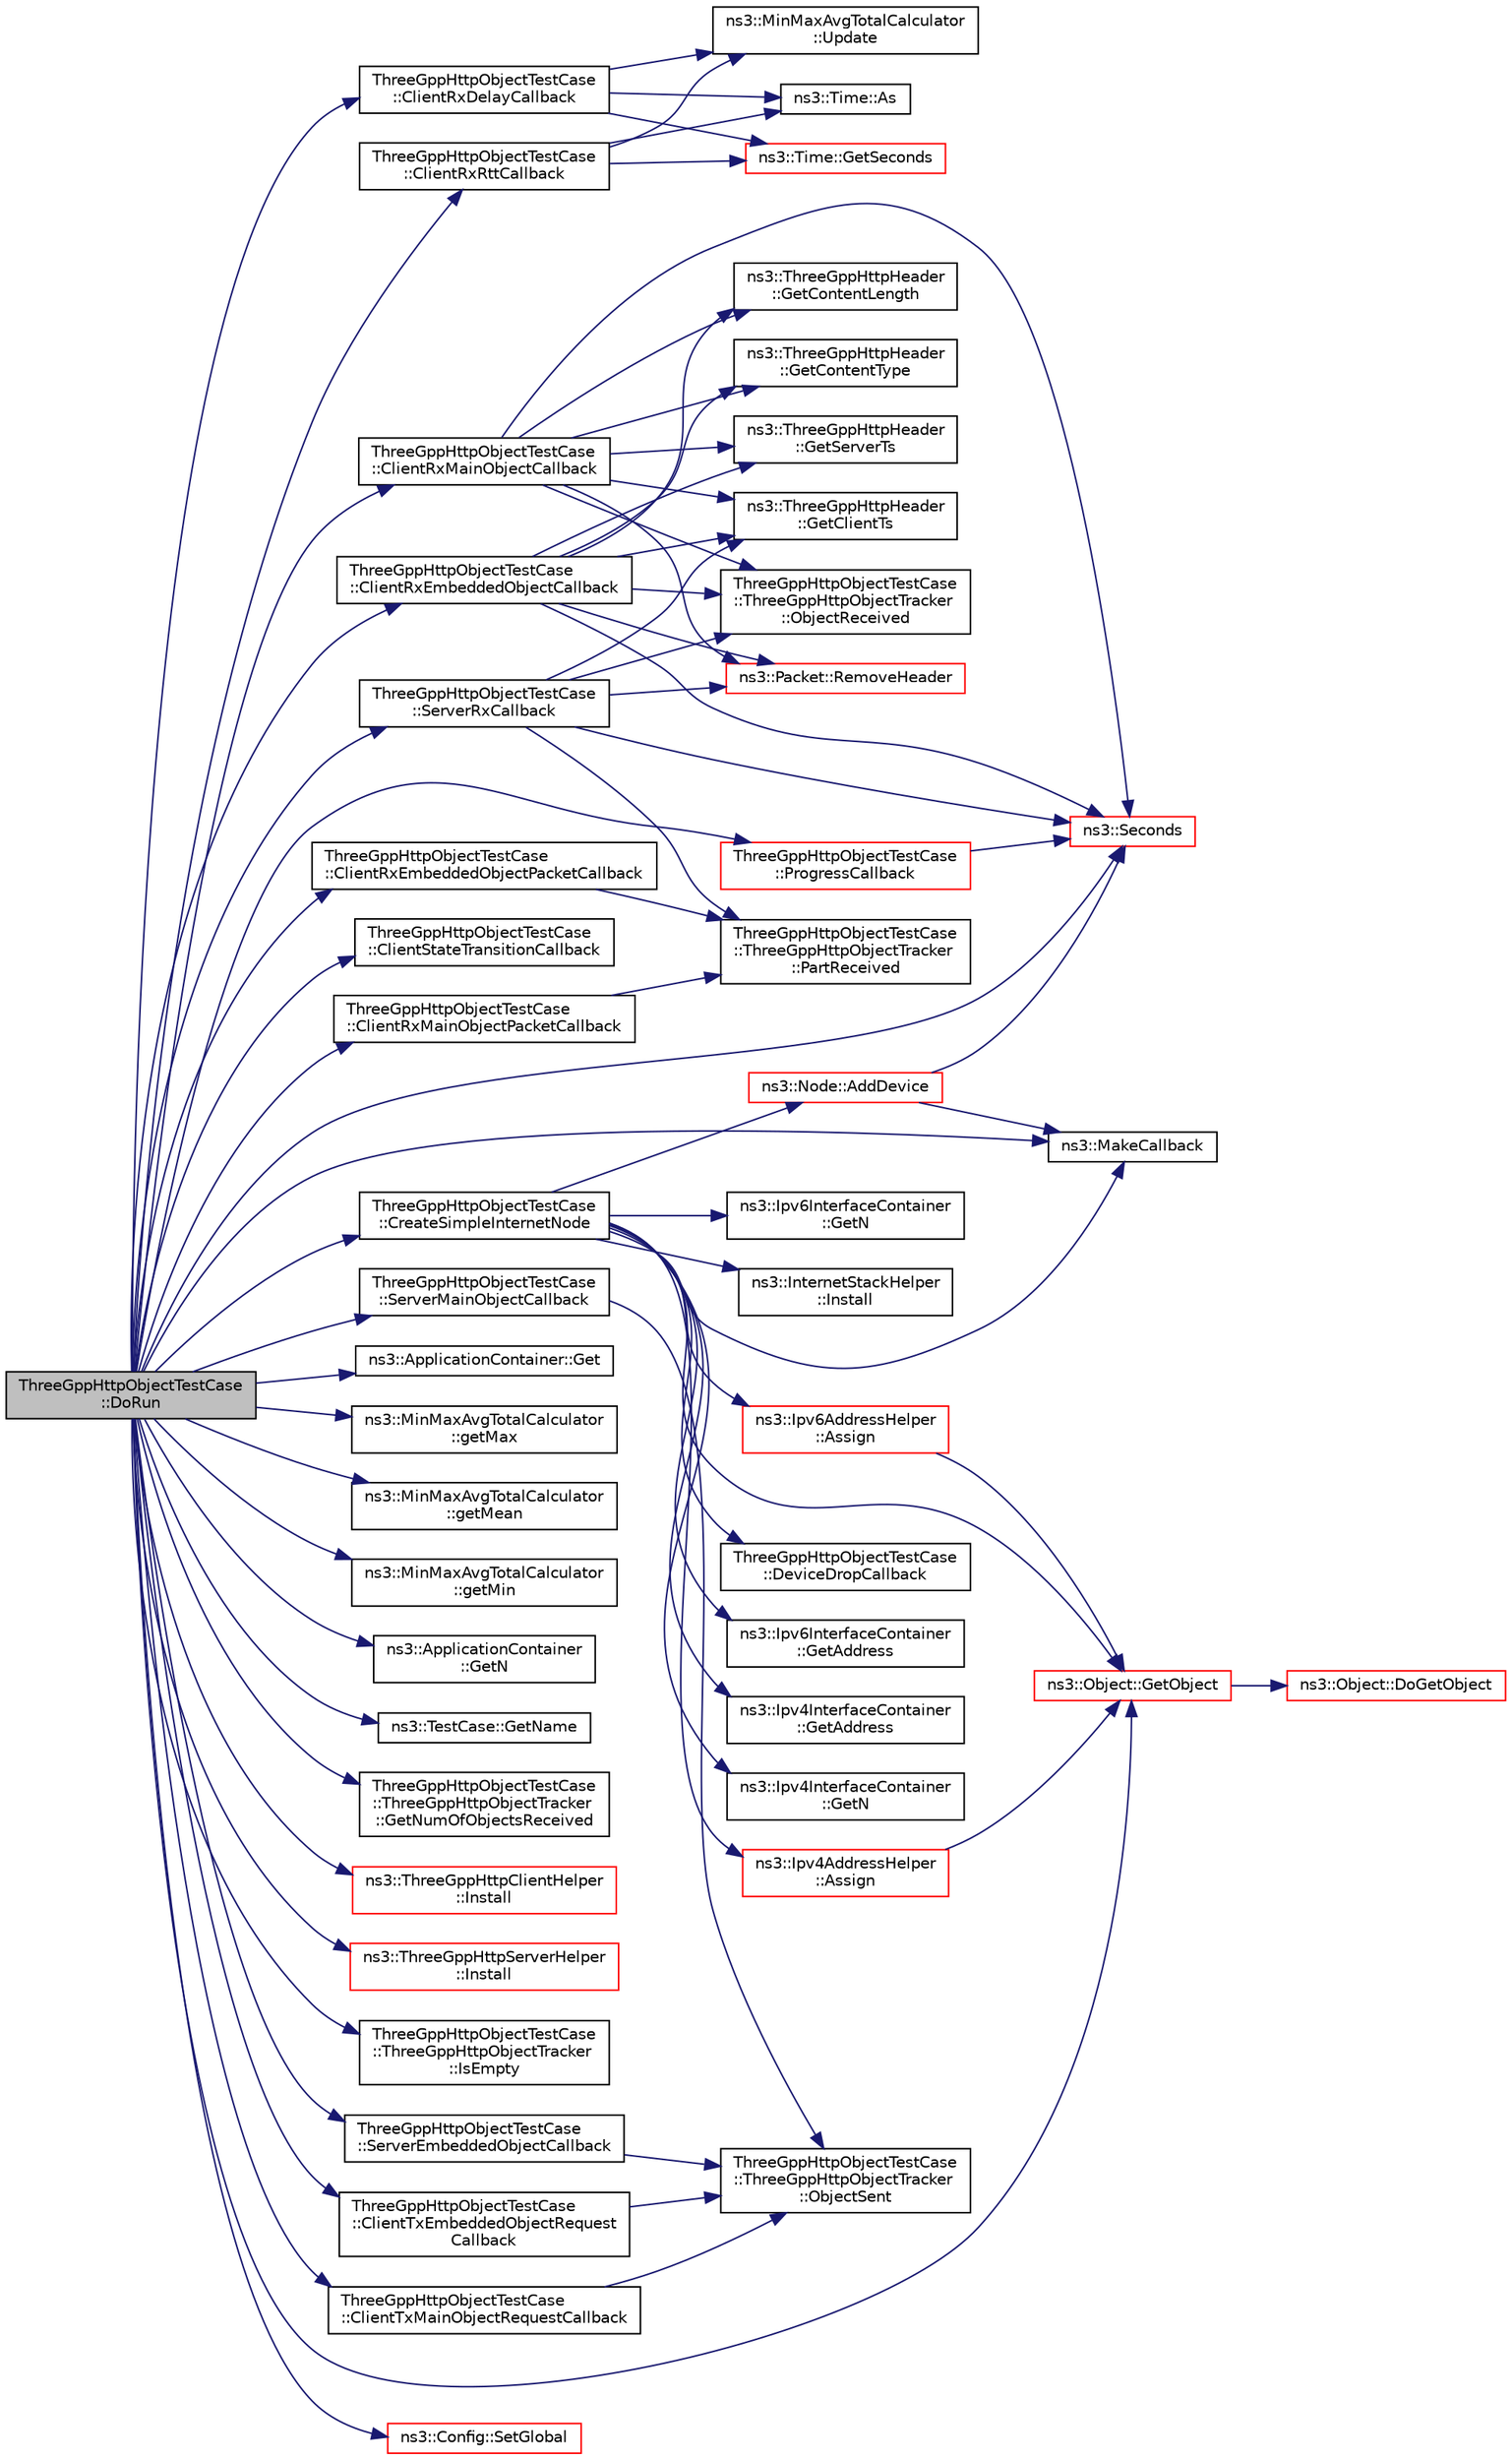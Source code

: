 digraph "ThreeGppHttpObjectTestCase::DoRun"
{
 // LATEX_PDF_SIZE
  edge [fontname="Helvetica",fontsize="10",labelfontname="Helvetica",labelfontsize="10"];
  node [fontname="Helvetica",fontsize="10",shape=record];
  rankdir="LR";
  Node1 [label="ThreeGppHttpObjectTestCase\l::DoRun",height=0.2,width=0.4,color="black", fillcolor="grey75", style="filled", fontcolor="black",tooltip="Implementation to actually run this TestCase."];
  Node1 -> Node2 [color="midnightblue",fontsize="10",style="solid",fontname="Helvetica"];
  Node2 [label="ThreeGppHttpObjectTestCase\l::ClientRxDelayCallback",height=0.2,width=0.4,color="black", fillcolor="white", style="filled",URL="$class_three_gpp_http_object_test_case.html#a2f1c070f0a8a5ce2b10231153b19c703",tooltip="Connected with RxDelay trace source of the client."];
  Node2 -> Node3 [color="midnightblue",fontsize="10",style="solid",fontname="Helvetica"];
  Node3 [label="ns3::Time::As",height=0.2,width=0.4,color="black", fillcolor="white", style="filled",URL="$classns3_1_1_time.html#ad5198e31c2512226ca0e58b31fad7fd0",tooltip="Attach a unit to a Time, to facilitate output in a specific unit."];
  Node2 -> Node4 [color="midnightblue",fontsize="10",style="solid",fontname="Helvetica"];
  Node4 [label="ns3::Time::GetSeconds",height=0.2,width=0.4,color="red", fillcolor="white", style="filled",URL="$classns3_1_1_time.html#a27cb7c22324e0447740929b024dbeb66",tooltip="Get an approximation of the time stored in this instance in the indicated unit."];
  Node2 -> Node18 [color="midnightblue",fontsize="10",style="solid",fontname="Helvetica"];
  Node18 [label="ns3::MinMaxAvgTotalCalculator\l::Update",height=0.2,width=0.4,color="black", fillcolor="white", style="filled",URL="$classns3_1_1_min_max_avg_total_calculator.html#acad1745a8441535648ae95c7037a96e1",tooltip="Updates all variables of MinMaxAvgTotalCalculator."];
  Node1 -> Node19 [color="midnightblue",fontsize="10",style="solid",fontname="Helvetica"];
  Node19 [label="ThreeGppHttpObjectTestCase\l::ClientRxEmbeddedObjectCallback",height=0.2,width=0.4,color="black", fillcolor="white", style="filled",URL="$class_three_gpp_http_object_test_case.html#a5af610cf4f38e7c04d48d41d89a8fafb",tooltip="Connected with RxEmbeddedObject trace source of the client."];
  Node19 -> Node20 [color="midnightblue",fontsize="10",style="solid",fontname="Helvetica"];
  Node20 [label="ns3::ThreeGppHttpHeader\l::GetClientTs",height=0.2,width=0.4,color="black", fillcolor="white", style="filled",URL="$classns3_1_1_three_gpp_http_header.html#a3037b90b7d8f666cf968a3277a865809",tooltip=" "];
  Node19 -> Node21 [color="midnightblue",fontsize="10",style="solid",fontname="Helvetica"];
  Node21 [label="ns3::ThreeGppHttpHeader\l::GetContentLength",height=0.2,width=0.4,color="black", fillcolor="white", style="filled",URL="$classns3_1_1_three_gpp_http_header.html#ae301e5ba59fdc3ad313d6d829326781c",tooltip=" "];
  Node19 -> Node22 [color="midnightblue",fontsize="10",style="solid",fontname="Helvetica"];
  Node22 [label="ns3::ThreeGppHttpHeader\l::GetContentType",height=0.2,width=0.4,color="black", fillcolor="white", style="filled",URL="$classns3_1_1_three_gpp_http_header.html#ab2738dc935e08ae26873e02e98d8771b",tooltip=" "];
  Node19 -> Node23 [color="midnightblue",fontsize="10",style="solid",fontname="Helvetica"];
  Node23 [label="ns3::ThreeGppHttpHeader\l::GetServerTs",height=0.2,width=0.4,color="black", fillcolor="white", style="filled",URL="$classns3_1_1_three_gpp_http_header.html#ad27f9a2635aff797e364dbe491337936",tooltip=" "];
  Node19 -> Node24 [color="midnightblue",fontsize="10",style="solid",fontname="Helvetica"];
  Node24 [label="ThreeGppHttpObjectTestCase\l::ThreeGppHttpObjectTracker\l::ObjectReceived",height=0.2,width=0.4,color="black", fillcolor="white", style="filled",URL="$class_three_gpp_http_object_test_case_1_1_three_gpp_http_object_tracker.html#a8d7b5697b8d51b29a26af779ee73d3fa",tooltip="Shall be invoked after all parts of a complete object have been received."];
  Node19 -> Node25 [color="midnightblue",fontsize="10",style="solid",fontname="Helvetica"];
  Node25 [label="ns3::Packet::RemoveHeader",height=0.2,width=0.4,color="red", fillcolor="white", style="filled",URL="$classns3_1_1_packet.html#a0961eccf975d75f902d40956c93ba63e",tooltip="Deserialize and remove the header from the internal buffer."];
  Node19 -> Node46 [color="midnightblue",fontsize="10",style="solid",fontname="Helvetica"];
  Node46 [label="ns3::Seconds",height=0.2,width=0.4,color="red", fillcolor="white", style="filled",URL="$group__timecivil.html#ga33c34b816f8ff6628e33d5c8e9713b9e",tooltip="Construct a Time in the indicated unit."];
  Node1 -> Node47 [color="midnightblue",fontsize="10",style="solid",fontname="Helvetica"];
  Node47 [label="ThreeGppHttpObjectTestCase\l::ClientRxEmbeddedObjectPacketCallback",height=0.2,width=0.4,color="black", fillcolor="white", style="filled",URL="$class_three_gpp_http_object_test_case.html#a892e1910315451cfbbc2979baf5a7312",tooltip="Connected with RxEmbeddedObjectPacket trace source of the client."];
  Node47 -> Node48 [color="midnightblue",fontsize="10",style="solid",fontname="Helvetica"];
  Node48 [label="ThreeGppHttpObjectTestCase\l::ThreeGppHttpObjectTracker\l::PartReceived",height=0.2,width=0.4,color="black", fillcolor="white", style="filled",URL="$class_three_gpp_http_object_test_case_1_1_three_gpp_http_object_tracker.html#a0521b195f0b3f183d209b71549c74ce0",tooltip="Shall be invoked when an object part has been received."];
  Node1 -> Node49 [color="midnightblue",fontsize="10",style="solid",fontname="Helvetica"];
  Node49 [label="ThreeGppHttpObjectTestCase\l::ClientRxMainObjectCallback",height=0.2,width=0.4,color="black", fillcolor="white", style="filled",URL="$class_three_gpp_http_object_test_case.html#a822ffb8363cc562ee63cce8c9f8bee97",tooltip="Connected with RxMainObject trace source of the client."];
  Node49 -> Node20 [color="midnightblue",fontsize="10",style="solid",fontname="Helvetica"];
  Node49 -> Node21 [color="midnightblue",fontsize="10",style="solid",fontname="Helvetica"];
  Node49 -> Node22 [color="midnightblue",fontsize="10",style="solid",fontname="Helvetica"];
  Node49 -> Node23 [color="midnightblue",fontsize="10",style="solid",fontname="Helvetica"];
  Node49 -> Node24 [color="midnightblue",fontsize="10",style="solid",fontname="Helvetica"];
  Node49 -> Node25 [color="midnightblue",fontsize="10",style="solid",fontname="Helvetica"];
  Node49 -> Node46 [color="midnightblue",fontsize="10",style="solid",fontname="Helvetica"];
  Node1 -> Node50 [color="midnightblue",fontsize="10",style="solid",fontname="Helvetica"];
  Node50 [label="ThreeGppHttpObjectTestCase\l::ClientRxMainObjectPacketCallback",height=0.2,width=0.4,color="black", fillcolor="white", style="filled",URL="$class_three_gpp_http_object_test_case.html#a7c807afc9081b4b135d76fd31ac494e6",tooltip="Connected with RxMainObjectPacket trace source of the client."];
  Node50 -> Node48 [color="midnightblue",fontsize="10",style="solid",fontname="Helvetica"];
  Node1 -> Node51 [color="midnightblue",fontsize="10",style="solid",fontname="Helvetica"];
  Node51 [label="ThreeGppHttpObjectTestCase\l::ClientRxRttCallback",height=0.2,width=0.4,color="black", fillcolor="white", style="filled",URL="$class_three_gpp_http_object_test_case.html#ad4d13ba3fe30f0ba6352f78ca2c5ed82",tooltip="Connected with RxRtt trace source of the client."];
  Node51 -> Node3 [color="midnightblue",fontsize="10",style="solid",fontname="Helvetica"];
  Node51 -> Node4 [color="midnightblue",fontsize="10",style="solid",fontname="Helvetica"];
  Node51 -> Node18 [color="midnightblue",fontsize="10",style="solid",fontname="Helvetica"];
  Node1 -> Node52 [color="midnightblue",fontsize="10",style="solid",fontname="Helvetica"];
  Node52 [label="ThreeGppHttpObjectTestCase\l::ClientStateTransitionCallback",height=0.2,width=0.4,color="black", fillcolor="white", style="filled",URL="$class_three_gpp_http_object_test_case.html#a98079cfc09f890bc5dcaae0dbbf09051",tooltip="Connected with StateTransition trace source of the client."];
  Node1 -> Node53 [color="midnightblue",fontsize="10",style="solid",fontname="Helvetica"];
  Node53 [label="ThreeGppHttpObjectTestCase\l::ClientTxEmbeddedObjectRequest\lCallback",height=0.2,width=0.4,color="black", fillcolor="white", style="filled",URL="$class_three_gpp_http_object_test_case.html#a3d7003b9fe71e4790d1fce64f1305cb5",tooltip="Connected with TxEmbeddedObjectRequest trace source of the client."];
  Node53 -> Node54 [color="midnightblue",fontsize="10",style="solid",fontname="Helvetica"];
  Node54 [label="ThreeGppHttpObjectTestCase\l::ThreeGppHttpObjectTracker\l::ObjectSent",height=0.2,width=0.4,color="black", fillcolor="white", style="filled",URL="$class_three_gpp_http_object_test_case_1_1_three_gpp_http_object_tracker.html#a5b56a6714058d30356a947cbf86a1bf4",tooltip="Shall be invoked when a whole object has been transmitted."];
  Node1 -> Node55 [color="midnightblue",fontsize="10",style="solid",fontname="Helvetica"];
  Node55 [label="ThreeGppHttpObjectTestCase\l::ClientTxMainObjectRequestCallback",height=0.2,width=0.4,color="black", fillcolor="white", style="filled",URL="$class_three_gpp_http_object_test_case.html#a46bbab85fb6de89e135c743dee88be4b",tooltip="Connected with TxMainObjectRequest trace source of the client."];
  Node55 -> Node54 [color="midnightblue",fontsize="10",style="solid",fontname="Helvetica"];
  Node1 -> Node56 [color="midnightblue",fontsize="10",style="solid",fontname="Helvetica"];
  Node56 [label="ThreeGppHttpObjectTestCase\l::CreateSimpleInternetNode",height=0.2,width=0.4,color="black", fillcolor="white", style="filled",URL="$class_three_gpp_http_object_test_case.html#a8d61a770a47e18e6c1f0aa914828f1c5",tooltip="Creates a Node, complete with a TCP/IP stack and address assignment."];
  Node56 -> Node57 [color="midnightblue",fontsize="10",style="solid",fontname="Helvetica"];
  Node57 [label="ns3::Node::AddDevice",height=0.2,width=0.4,color="red", fillcolor="white", style="filled",URL="$classns3_1_1_node.html#a42ff83ee1d5d1649c770d3f5b62375de",tooltip="Associate a NetDevice to this node."];
  Node57 -> Node61 [color="midnightblue",fontsize="10",style="solid",fontname="Helvetica"];
  Node61 [label="ns3::MakeCallback",height=0.2,width=0.4,color="black", fillcolor="white", style="filled",URL="$namespacens3.html#af1dde3c04374147fca0cfe3b0766d664",tooltip="Build Callbacks for class method members which take varying numbers of arguments and potentially retu..."];
  Node57 -> Node46 [color="midnightblue",fontsize="10",style="solid",fontname="Helvetica"];
  Node56 -> Node112 [color="midnightblue",fontsize="10",style="solid",fontname="Helvetica"];
  Node112 [label="ns3::Ipv4AddressHelper\l::Assign",height=0.2,width=0.4,color="red", fillcolor="white", style="filled",URL="$classns3_1_1_ipv4_address_helper.html#af8e7f4a1a7e74c00014a1eac445a27af",tooltip="Assign IP addresses to the net devices specified in the container based on the current network prefix..."];
  Node112 -> Node124 [color="midnightblue",fontsize="10",style="solid",fontname="Helvetica"];
  Node124 [label="ns3::Object::GetObject",height=0.2,width=0.4,color="red", fillcolor="white", style="filled",URL="$classns3_1_1_object.html#ad21f5401ff705cd29c37f931ea3afc18",tooltip="Get a pointer to the requested aggregated Object."];
  Node124 -> Node125 [color="midnightblue",fontsize="10",style="solid",fontname="Helvetica"];
  Node125 [label="ns3::Object::DoGetObject",height=0.2,width=0.4,color="red", fillcolor="white", style="filled",URL="$classns3_1_1_object.html#a7c009975f7c0994cb47a69f713745e0a",tooltip="Find an Object of TypeId tid in the aggregates of this Object."];
  Node56 -> Node140 [color="midnightblue",fontsize="10",style="solid",fontname="Helvetica"];
  Node140 [label="ns3::Ipv6AddressHelper\l::Assign",height=0.2,width=0.4,color="red", fillcolor="white", style="filled",URL="$classns3_1_1_ipv6_address_helper.html#aad4685588aea1757beaf881bc4157912",tooltip="Allocate an Ipv6InterfaceContainer with auto-assigned addresses."];
  Node140 -> Node124 [color="midnightblue",fontsize="10",style="solid",fontname="Helvetica"];
  Node56 -> Node149 [color="midnightblue",fontsize="10",style="solid",fontname="Helvetica"];
  Node149 [label="ThreeGppHttpObjectTestCase\l::DeviceDropCallback",height=0.2,width=0.4,color="black", fillcolor="white", style="filled",URL="$class_three_gpp_http_object_test_case.html#a236c8d0e59b5fa66baf12fa36c217422",tooltip="Connected with PhyRxDrop trace source of both the client's and server's devices."];
  Node56 -> Node150 [color="midnightblue",fontsize="10",style="solid",fontname="Helvetica"];
  Node150 [label="ns3::Ipv6InterfaceContainer\l::GetAddress",height=0.2,width=0.4,color="black", fillcolor="white", style="filled",URL="$classns3_1_1_ipv6_interface_container.html#a9d7f9cba421d45d2672158f058e82cb1",tooltip="Get the address for the specified index."];
  Node56 -> Node151 [color="midnightblue",fontsize="10",style="solid",fontname="Helvetica"];
  Node151 [label="ns3::Ipv4InterfaceContainer\l::GetAddress",height=0.2,width=0.4,color="black", fillcolor="white", style="filled",URL="$classns3_1_1_ipv4_interface_container.html#ae708067c27bd8019edd3c0311ff150b3",tooltip=" "];
  Node56 -> Node152 [color="midnightblue",fontsize="10",style="solid",fontname="Helvetica"];
  Node152 [label="ns3::Ipv4InterfaceContainer\l::GetN",height=0.2,width=0.4,color="black", fillcolor="white", style="filled",URL="$classns3_1_1_ipv4_interface_container.html#a8c4b7719878a55b92e566442e990c81c",tooltip=" "];
  Node56 -> Node153 [color="midnightblue",fontsize="10",style="solid",fontname="Helvetica"];
  Node153 [label="ns3::Ipv6InterfaceContainer\l::GetN",height=0.2,width=0.4,color="black", fillcolor="white", style="filled",URL="$classns3_1_1_ipv6_interface_container.html#a1cb621cf07a467d89e3503c962c95104",tooltip=" "];
  Node56 -> Node124 [color="midnightblue",fontsize="10",style="solid",fontname="Helvetica"];
  Node56 -> Node154 [color="midnightblue",fontsize="10",style="solid",fontname="Helvetica"];
  Node154 [label="ns3::InternetStackHelper\l::Install",height=0.2,width=0.4,color="black", fillcolor="white", style="filled",URL="$classns3_1_1_internet_stack_helper.html#a10e8d697dcd9153f1da11695cd08e713",tooltip="Aggregate implementations of the ns3::Ipv4, ns3::Ipv6, ns3::Udp, and ns3::Tcp classes onto the provid..."];
  Node56 -> Node61 [color="midnightblue",fontsize="10",style="solid",fontname="Helvetica"];
  Node1 -> Node155 [color="midnightblue",fontsize="10",style="solid",fontname="Helvetica"];
  Node155 [label="ns3::ApplicationContainer::Get",height=0.2,width=0.4,color="black", fillcolor="white", style="filled",URL="$classns3_1_1_application_container.html#a62e08fd97405a2076d2129b3743eb938",tooltip="Get the Ptr<Application> stored in this container at a given index."];
  Node1 -> Node156 [color="midnightblue",fontsize="10",style="solid",fontname="Helvetica"];
  Node156 [label="ns3::MinMaxAvgTotalCalculator\l::getMax",height=0.2,width=0.4,color="black", fillcolor="white", style="filled",URL="$classns3_1_1_min_max_avg_total_calculator.html#aaa842364bae825759a622237027c2cdc",tooltip="Returns the maximum value."];
  Node1 -> Node157 [color="midnightblue",fontsize="10",style="solid",fontname="Helvetica"];
  Node157 [label="ns3::MinMaxAvgTotalCalculator\l::getMean",height=0.2,width=0.4,color="black", fillcolor="white", style="filled",URL="$classns3_1_1_min_max_avg_total_calculator.html#a8bafc9b67d19e9ed94d5fd68e0772d46",tooltip="Returns the mean value."];
  Node1 -> Node158 [color="midnightblue",fontsize="10",style="solid",fontname="Helvetica"];
  Node158 [label="ns3::MinMaxAvgTotalCalculator\l::getMin",height=0.2,width=0.4,color="black", fillcolor="white", style="filled",URL="$classns3_1_1_min_max_avg_total_calculator.html#ac0e6f7d14862901bc0ff45fe213a72db",tooltip="Returns the minimum value."];
  Node1 -> Node159 [color="midnightblue",fontsize="10",style="solid",fontname="Helvetica"];
  Node159 [label="ns3::ApplicationContainer\l::GetN",height=0.2,width=0.4,color="black", fillcolor="white", style="filled",URL="$classns3_1_1_application_container.html#af506858f69be830d75987799840a2bf9",tooltip="Get the number of Ptr<Application> stored in this container."];
  Node1 -> Node160 [color="midnightblue",fontsize="10",style="solid",fontname="Helvetica"];
  Node160 [label="ns3::TestCase::GetName",height=0.2,width=0.4,color="black", fillcolor="white", style="filled",URL="$classns3_1_1_test_case.html#ae3b2b294f9104f53e66e5c27d34a5a98",tooltip=" "];
  Node1 -> Node161 [color="midnightblue",fontsize="10",style="solid",fontname="Helvetica"];
  Node161 [label="ThreeGppHttpObjectTestCase\l::ThreeGppHttpObjectTracker\l::GetNumOfObjectsReceived",height=0.2,width=0.4,color="black", fillcolor="white", style="filled",URL="$class_three_gpp_http_object_test_case_1_1_three_gpp_http_object_tracker.html#acc8be0992e3405d2ade5bf688a2bf5d2",tooltip=" "];
  Node1 -> Node124 [color="midnightblue",fontsize="10",style="solid",fontname="Helvetica"];
  Node1 -> Node162 [color="midnightblue",fontsize="10",style="solid",fontname="Helvetica"];
  Node162 [label="ns3::ThreeGppHttpClientHelper\l::Install",height=0.2,width=0.4,color="red", fillcolor="white", style="filled",URL="$classns3_1_1_three_gpp_http_client_helper.html#a459d43c6c66dc0ce737936842cd2bfc8",tooltip="Install a ThreeGppHttpClient on each node of the input container configured with all the attributes s..."];
  Node1 -> Node171 [color="midnightblue",fontsize="10",style="solid",fontname="Helvetica"];
  Node171 [label="ns3::ThreeGppHttpServerHelper\l::Install",height=0.2,width=0.4,color="red", fillcolor="white", style="filled",URL="$classns3_1_1_three_gpp_http_server_helper.html#ad57b73428635f557219096c3c8e70fee",tooltip="Install an ThreeGppHttpServer on each node of the input container configured with all the attributes ..."];
  Node1 -> Node173 [color="midnightblue",fontsize="10",style="solid",fontname="Helvetica"];
  Node173 [label="ThreeGppHttpObjectTestCase\l::ThreeGppHttpObjectTracker\l::IsEmpty",height=0.2,width=0.4,color="black", fillcolor="white", style="filled",URL="$class_three_gpp_http_object_test_case_1_1_three_gpp_http_object_tracker.html#a04b13915e954c59a445d613d94b1eca5",tooltip=" "];
  Node1 -> Node61 [color="midnightblue",fontsize="10",style="solid",fontname="Helvetica"];
  Node1 -> Node174 [color="midnightblue",fontsize="10",style="solid",fontname="Helvetica"];
  Node174 [label="ThreeGppHttpObjectTestCase\l::ProgressCallback",height=0.2,width=0.4,color="red", fillcolor="white", style="filled",URL="$class_three_gpp_http_object_test_case.html#a95151bb2bd4bd56dcc92b116b5568861",tooltip="Dummy event."];
  Node174 -> Node46 [color="midnightblue",fontsize="10",style="solid",fontname="Helvetica"];
  Node1 -> Node46 [color="midnightblue",fontsize="10",style="solid",fontname="Helvetica"];
  Node1 -> Node176 [color="midnightblue",fontsize="10",style="solid",fontname="Helvetica"];
  Node176 [label="ThreeGppHttpObjectTestCase\l::ServerEmbeddedObjectCallback",height=0.2,width=0.4,color="black", fillcolor="white", style="filled",URL="$class_three_gpp_http_object_test_case.html#ab7615e03dc3c6c5a22c8e1abe7cc22ab",tooltip="Connected with EmbeddedObject trace source of the server."];
  Node176 -> Node54 [color="midnightblue",fontsize="10",style="solid",fontname="Helvetica"];
  Node1 -> Node177 [color="midnightblue",fontsize="10",style="solid",fontname="Helvetica"];
  Node177 [label="ThreeGppHttpObjectTestCase\l::ServerMainObjectCallback",height=0.2,width=0.4,color="black", fillcolor="white", style="filled",URL="$class_three_gpp_http_object_test_case.html#afb51eda6a8686dc81c3f0461f60fdf81",tooltip="Connected with MainObject trace source of the server."];
  Node177 -> Node54 [color="midnightblue",fontsize="10",style="solid",fontname="Helvetica"];
  Node1 -> Node178 [color="midnightblue",fontsize="10",style="solid",fontname="Helvetica"];
  Node178 [label="ThreeGppHttpObjectTestCase\l::ServerRxCallback",height=0.2,width=0.4,color="black", fillcolor="white", style="filled",URL="$class_three_gpp_http_object_test_case.html#a730b5c0f32c5c714713d7b4be03ac1ea",tooltip="Connected with Rx trace source of the server."];
  Node178 -> Node20 [color="midnightblue",fontsize="10",style="solid",fontname="Helvetica"];
  Node178 -> Node24 [color="midnightblue",fontsize="10",style="solid",fontname="Helvetica"];
  Node178 -> Node48 [color="midnightblue",fontsize="10",style="solid",fontname="Helvetica"];
  Node178 -> Node25 [color="midnightblue",fontsize="10",style="solid",fontname="Helvetica"];
  Node178 -> Node46 [color="midnightblue",fontsize="10",style="solid",fontname="Helvetica"];
  Node1 -> Node179 [color="midnightblue",fontsize="10",style="solid",fontname="Helvetica"];
  Node179 [label="ns3::Config::SetGlobal",height=0.2,width=0.4,color="red", fillcolor="white", style="filled",URL="$group__config.html#ga0e12663a7bd119b65d0a219a578f2a3c",tooltip=" "];
}
